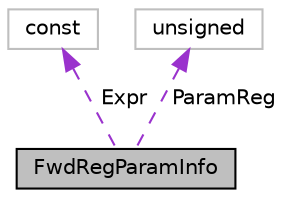 digraph "FwdRegParamInfo"
{
 // LATEX_PDF_SIZE
  bgcolor="transparent";
  edge [fontname="Helvetica",fontsize="10",labelfontname="Helvetica",labelfontsize="10"];
  node [fontname="Helvetica",fontsize="10",shape=record];
  Node1 [label="FwdRegParamInfo",height=0.2,width=0.4,color="black", fillcolor="grey75", style="filled", fontcolor="black",tooltip="Represents a parameter whose call site value can be described by applying a debug expression to a reg..."];
  Node2 -> Node1 [dir="back",color="darkorchid3",fontsize="10",style="dashed",label=" Expr" ,fontname="Helvetica"];
  Node2 [label="const",height=0.2,width=0.4,color="grey75",tooltip=" "];
  Node3 -> Node1 [dir="back",color="darkorchid3",fontsize="10",style="dashed",label=" ParamReg" ,fontname="Helvetica"];
  Node3 [label="unsigned",height=0.2,width=0.4,color="grey75",tooltip=" "];
}
